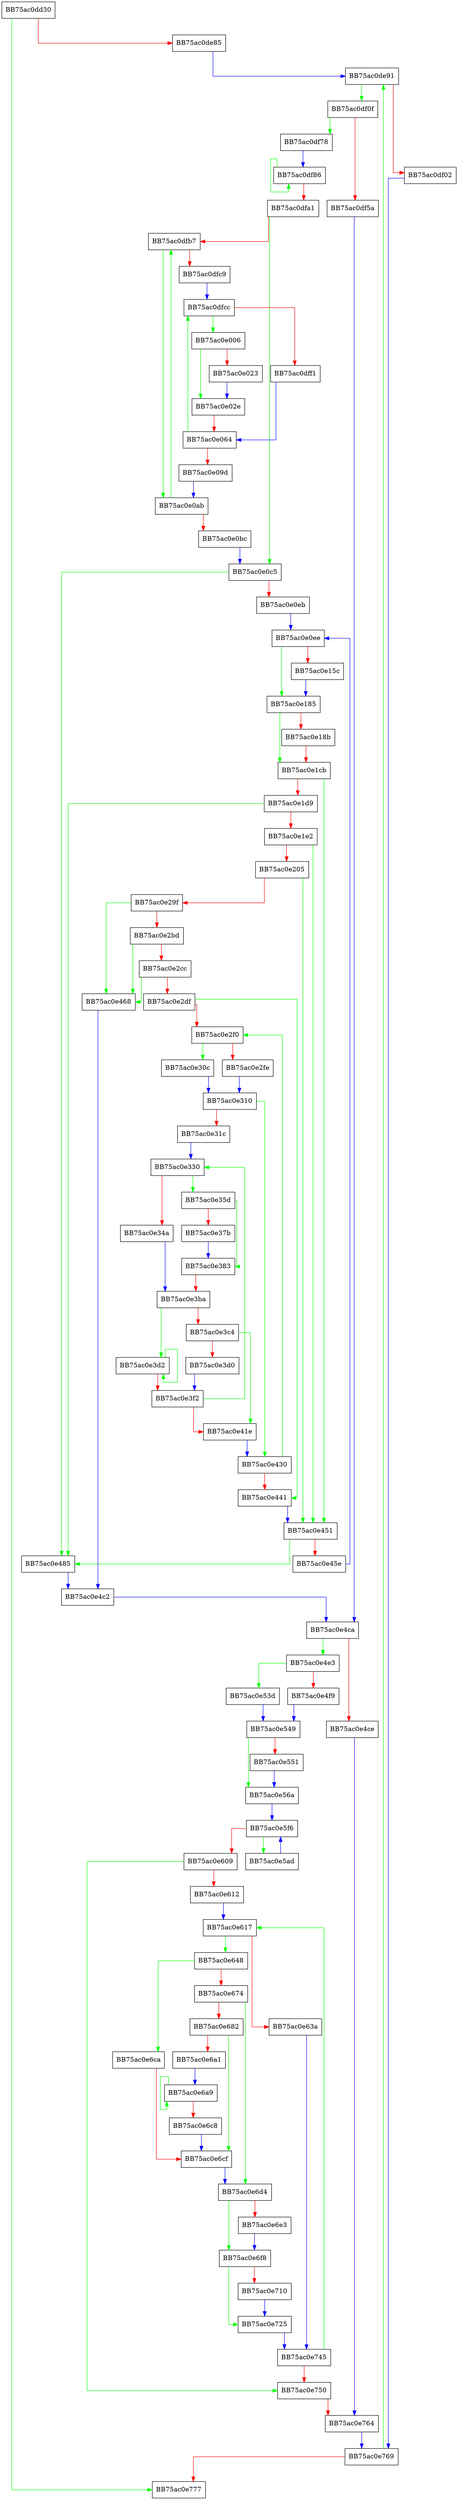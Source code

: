 digraph ZSTD_compressBlock_btopt_extDict {
  node [shape="box"];
  graph [splines=ortho];
  BB75ac0dd30 -> BB75ac0e777 [color="green"];
  BB75ac0dd30 -> BB75ac0de85 [color="red"];
  BB75ac0de85 -> BB75ac0de91 [color="blue"];
  BB75ac0de91 -> BB75ac0df0f [color="green"];
  BB75ac0de91 -> BB75ac0df02 [color="red"];
  BB75ac0df02 -> BB75ac0e769 [color="blue"];
  BB75ac0df0f -> BB75ac0df78 [color="green"];
  BB75ac0df0f -> BB75ac0df5a [color="red"];
  BB75ac0df5a -> BB75ac0e4ca [color="blue"];
  BB75ac0df78 -> BB75ac0df86 [color="blue"];
  BB75ac0df86 -> BB75ac0df86 [color="green"];
  BB75ac0df86 -> BB75ac0dfa1 [color="red"];
  BB75ac0dfa1 -> BB75ac0e0c5 [color="green"];
  BB75ac0dfa1 -> BB75ac0dfb7 [color="red"];
  BB75ac0dfb7 -> BB75ac0e0ab [color="green"];
  BB75ac0dfb7 -> BB75ac0dfc9 [color="red"];
  BB75ac0dfc9 -> BB75ac0dfcc [color="blue"];
  BB75ac0dfcc -> BB75ac0e006 [color="green"];
  BB75ac0dfcc -> BB75ac0dff1 [color="red"];
  BB75ac0dff1 -> BB75ac0e064 [color="blue"];
  BB75ac0e006 -> BB75ac0e02e [color="green"];
  BB75ac0e006 -> BB75ac0e023 [color="red"];
  BB75ac0e023 -> BB75ac0e02e [color="blue"];
  BB75ac0e02e -> BB75ac0e064 [color="red"];
  BB75ac0e064 -> BB75ac0dfcc [color="green"];
  BB75ac0e064 -> BB75ac0e09d [color="red"];
  BB75ac0e09d -> BB75ac0e0ab [color="blue"];
  BB75ac0e0ab -> BB75ac0dfb7 [color="green"];
  BB75ac0e0ab -> BB75ac0e0bc [color="red"];
  BB75ac0e0bc -> BB75ac0e0c5 [color="blue"];
  BB75ac0e0c5 -> BB75ac0e485 [color="green"];
  BB75ac0e0c5 -> BB75ac0e0eb [color="red"];
  BB75ac0e0eb -> BB75ac0e0ee [color="blue"];
  BB75ac0e0ee -> BB75ac0e185 [color="green"];
  BB75ac0e0ee -> BB75ac0e15c [color="red"];
  BB75ac0e15c -> BB75ac0e185 [color="blue"];
  BB75ac0e185 -> BB75ac0e1cb [color="green"];
  BB75ac0e185 -> BB75ac0e18b [color="red"];
  BB75ac0e18b -> BB75ac0e1cb [color="red"];
  BB75ac0e1cb -> BB75ac0e451 [color="green"];
  BB75ac0e1cb -> BB75ac0e1d9 [color="red"];
  BB75ac0e1d9 -> BB75ac0e485 [color="green"];
  BB75ac0e1d9 -> BB75ac0e1e2 [color="red"];
  BB75ac0e1e2 -> BB75ac0e451 [color="green"];
  BB75ac0e1e2 -> BB75ac0e205 [color="red"];
  BB75ac0e205 -> BB75ac0e451 [color="green"];
  BB75ac0e205 -> BB75ac0e29f [color="red"];
  BB75ac0e29f -> BB75ac0e468 [color="green"];
  BB75ac0e29f -> BB75ac0e2bd [color="red"];
  BB75ac0e2bd -> BB75ac0e468 [color="green"];
  BB75ac0e2bd -> BB75ac0e2cc [color="red"];
  BB75ac0e2cc -> BB75ac0e468 [color="green"];
  BB75ac0e2cc -> BB75ac0e2df [color="red"];
  BB75ac0e2df -> BB75ac0e441 [color="green"];
  BB75ac0e2df -> BB75ac0e2f0 [color="red"];
  BB75ac0e2f0 -> BB75ac0e30c [color="green"];
  BB75ac0e2f0 -> BB75ac0e2fe [color="red"];
  BB75ac0e2fe -> BB75ac0e310 [color="blue"];
  BB75ac0e30c -> BB75ac0e310 [color="blue"];
  BB75ac0e310 -> BB75ac0e430 [color="green"];
  BB75ac0e310 -> BB75ac0e31c [color="red"];
  BB75ac0e31c -> BB75ac0e330 [color="blue"];
  BB75ac0e330 -> BB75ac0e35d [color="green"];
  BB75ac0e330 -> BB75ac0e34a [color="red"];
  BB75ac0e34a -> BB75ac0e3ba [color="blue"];
  BB75ac0e35d -> BB75ac0e383 [color="green"];
  BB75ac0e35d -> BB75ac0e37b [color="red"];
  BB75ac0e37b -> BB75ac0e383 [color="blue"];
  BB75ac0e383 -> BB75ac0e3ba [color="red"];
  BB75ac0e3ba -> BB75ac0e3d2 [color="green"];
  BB75ac0e3ba -> BB75ac0e3c4 [color="red"];
  BB75ac0e3c4 -> BB75ac0e41e [color="green"];
  BB75ac0e3c4 -> BB75ac0e3d0 [color="red"];
  BB75ac0e3d0 -> BB75ac0e3f2 [color="blue"];
  BB75ac0e3d2 -> BB75ac0e3d2 [color="green"];
  BB75ac0e3d2 -> BB75ac0e3f2 [color="red"];
  BB75ac0e3f2 -> BB75ac0e330 [color="green"];
  BB75ac0e3f2 -> BB75ac0e41e [color="red"];
  BB75ac0e41e -> BB75ac0e430 [color="blue"];
  BB75ac0e430 -> BB75ac0e2f0 [color="green"];
  BB75ac0e430 -> BB75ac0e441 [color="red"];
  BB75ac0e441 -> BB75ac0e451 [color="blue"];
  BB75ac0e451 -> BB75ac0e485 [color="green"];
  BB75ac0e451 -> BB75ac0e45e [color="red"];
  BB75ac0e45e -> BB75ac0e0ee [color="blue"];
  BB75ac0e468 -> BB75ac0e4c2 [color="blue"];
  BB75ac0e485 -> BB75ac0e4c2 [color="blue"];
  BB75ac0e4c2 -> BB75ac0e4ca [color="blue"];
  BB75ac0e4ca -> BB75ac0e4e3 [color="green"];
  BB75ac0e4ca -> BB75ac0e4ce [color="red"];
  BB75ac0e4ce -> BB75ac0e764 [color="blue"];
  BB75ac0e4e3 -> BB75ac0e53d [color="green"];
  BB75ac0e4e3 -> BB75ac0e4f9 [color="red"];
  BB75ac0e4f9 -> BB75ac0e549 [color="blue"];
  BB75ac0e53d -> BB75ac0e549 [color="blue"];
  BB75ac0e549 -> BB75ac0e56a [color="green"];
  BB75ac0e549 -> BB75ac0e551 [color="red"];
  BB75ac0e551 -> BB75ac0e56a [color="blue"];
  BB75ac0e56a -> BB75ac0e5f6 [color="blue"];
  BB75ac0e5ad -> BB75ac0e5f6 [color="blue"];
  BB75ac0e5f6 -> BB75ac0e5ad [color="green"];
  BB75ac0e5f6 -> BB75ac0e609 [color="red"];
  BB75ac0e609 -> BB75ac0e750 [color="green"];
  BB75ac0e609 -> BB75ac0e612 [color="red"];
  BB75ac0e612 -> BB75ac0e617 [color="blue"];
  BB75ac0e617 -> BB75ac0e648 [color="green"];
  BB75ac0e617 -> BB75ac0e63a [color="red"];
  BB75ac0e63a -> BB75ac0e745 [color="blue"];
  BB75ac0e648 -> BB75ac0e6ca [color="green"];
  BB75ac0e648 -> BB75ac0e674 [color="red"];
  BB75ac0e674 -> BB75ac0e6d4 [color="green"];
  BB75ac0e674 -> BB75ac0e682 [color="red"];
  BB75ac0e682 -> BB75ac0e6cf [color="green"];
  BB75ac0e682 -> BB75ac0e6a1 [color="red"];
  BB75ac0e6a1 -> BB75ac0e6a9 [color="blue"];
  BB75ac0e6a9 -> BB75ac0e6a9 [color="green"];
  BB75ac0e6a9 -> BB75ac0e6c8 [color="red"];
  BB75ac0e6c8 -> BB75ac0e6cf [color="blue"];
  BB75ac0e6ca -> BB75ac0e6cf [color="red"];
  BB75ac0e6cf -> BB75ac0e6d4 [color="blue"];
  BB75ac0e6d4 -> BB75ac0e6f8 [color="green"];
  BB75ac0e6d4 -> BB75ac0e6e3 [color="red"];
  BB75ac0e6e3 -> BB75ac0e6f8 [color="blue"];
  BB75ac0e6f8 -> BB75ac0e725 [color="green"];
  BB75ac0e6f8 -> BB75ac0e710 [color="red"];
  BB75ac0e710 -> BB75ac0e725 [color="blue"];
  BB75ac0e725 -> BB75ac0e745 [color="blue"];
  BB75ac0e745 -> BB75ac0e617 [color="green"];
  BB75ac0e745 -> BB75ac0e750 [color="red"];
  BB75ac0e750 -> BB75ac0e764 [color="red"];
  BB75ac0e764 -> BB75ac0e769 [color="blue"];
  BB75ac0e769 -> BB75ac0de91 [color="green"];
  BB75ac0e769 -> BB75ac0e777 [color="red"];
}